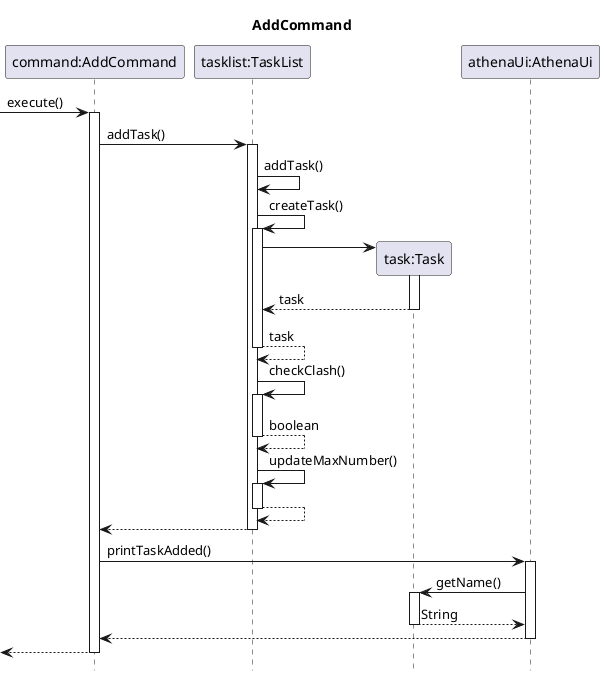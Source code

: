 @startuml
hide footbox
title AddCommand

participant "command:AddCommand" as AddCommand
participant "tasklist:TaskList" as TaskList
participant "task:Task" as Task
participant "athenaUi:AthenaUi" as AthenaUI


->AddCommand: execute()
activate AddCommand
AddCommand->TaskList: addTask()
activate TaskList

TaskList->TaskList: addTask()

TaskList->TaskList: createTask()
activate TaskList
create Task
TaskList->Task:
activate Task
return task
TaskList-->TaskList: task
deactivate TaskList

TaskList->TaskList: checkClash()
activate TaskList
return boolean
TaskList->TaskList: updateMaxNumber()
activate TaskList
return
TaskList-->AddCommand--:
AddCommand->AthenaUI++: printTaskAdded()
AthenaUI->Task++:getName()
return String
AthenaUI-->AddCommand--:

deactivate TaskList
<--AddCommand--



@enduml